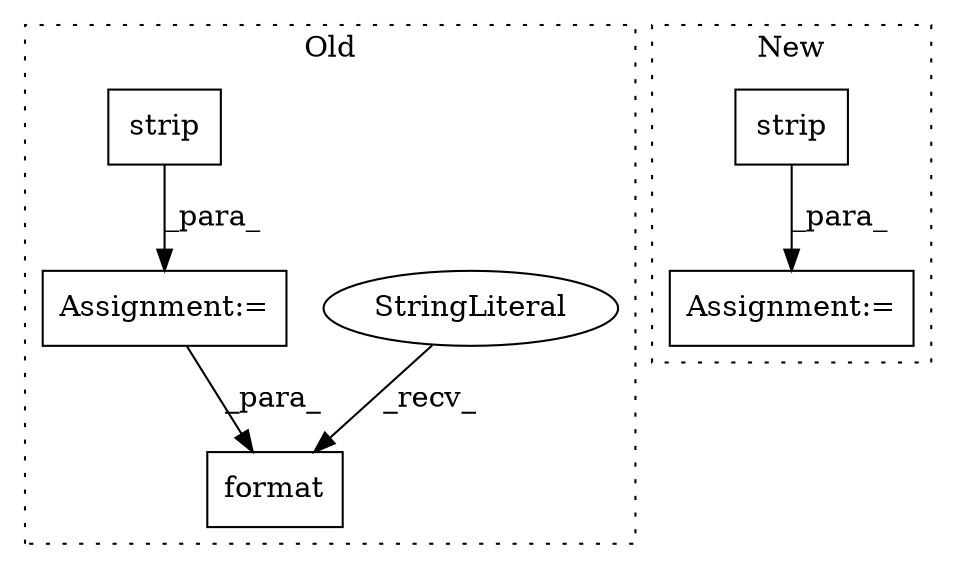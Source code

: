 digraph G {
subgraph cluster0 {
1 [label="format" a="32" s="9749,9790" l="7,1" shape="box"];
3 [label="StringLiteral" a="45" s="9732" l="16" shape="ellipse"];
5 [label="strip" a="32" s="9707" l="7" shape="box"];
6 [label="Assignment:=" a="7" s="9694" l="1" shape="box"];
label = "Old";
style="dotted";
}
subgraph cluster1 {
2 [label="strip" a="32" s="9621" l="7" shape="box"];
4 [label="Assignment:=" a="7" s="9588" l="1" shape="box"];
label = "New";
style="dotted";
}
2 -> 4 [label="_para_"];
3 -> 1 [label="_recv_"];
5 -> 6 [label="_para_"];
6 -> 1 [label="_para_"];
}